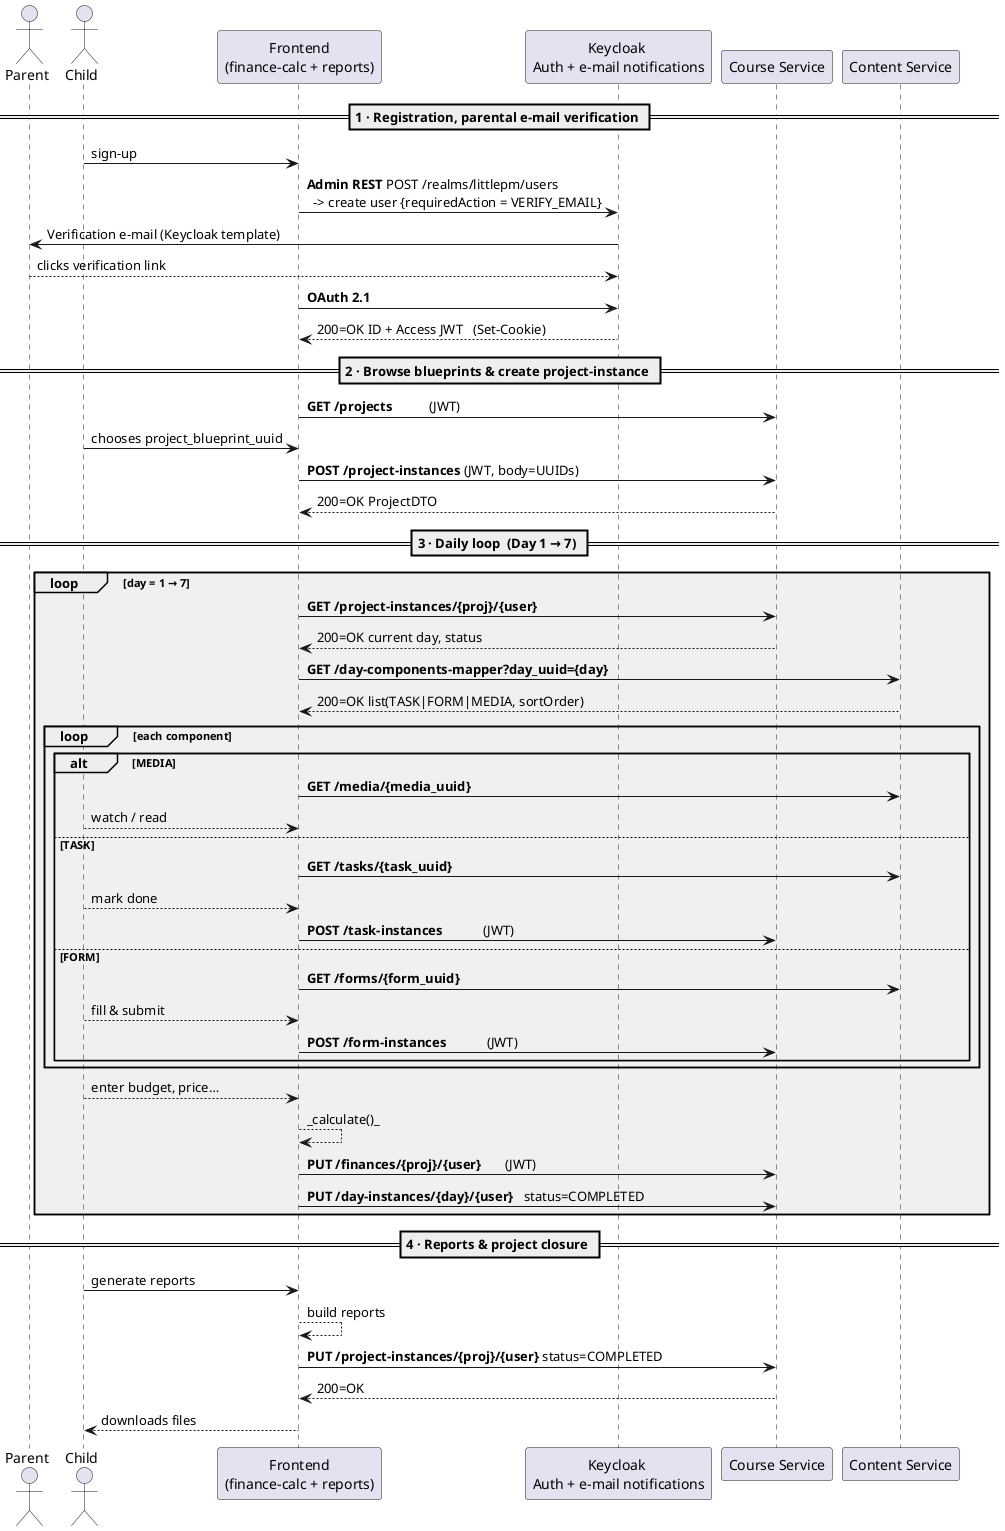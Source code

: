 @startuml

skinparam package {
    FontSize 13
    FontStyle bold
    BackgroundColor #F0F0F0
}

actor Parent
actor Child

participant "Frontend\n(finance-calc + reports)"      as FE
participant "Keycloak \nAuth + e-mail notifications"    as KC
participant "Course Service"  as COURSE
participant "Content Service" as CONTENT

== 1 · Registration, parental e-mail verification ==
Child  -> FE     : sign-up 
FE     -> KC     : **Admin REST** POST /realms/littlepm/users\n  -> create user {requiredAction = VERIFY_EMAIL}
KC     -> Parent : Verification e-mail (Keycloak template)
Parent --> KC    : clicks verification link 
FE     -> KC     : **OAuth 2.1** 
KC     --> FE    : 200=OK ID + Access JWT   (Set-Cookie)


== 2 · Browse blueprints & create project-instance ==
FE     -> COURSE : **GET /projects**           (JWT)
Child  -> FE     : chooses project_blueprint_uuid
FE     -> COURSE : **POST /project-instances** (JWT, body=UUIDs)
COURSE --> FE    : 200=OK ProjectDTO 

== 3 · Daily loop  (Day 1 → 7) ==
loop day = 1 → 7
  ' 3.1 progress/meta
  FE  -> COURSE  : **GET /project-instances/{proj}/{user}**
  COURSE--> FE   : 200=OK current day, status

  ' 3.2 teaching content
  FE  -> CONTENT : **GET /day-components-mapper?day_uuid={day}**
  CONTENT --> FE : 200=OK list(TASK|FORM|MEDIA, sortOrder)

  ' 3.3 execute components
  loop each component
    alt MEDIA
      FE -> CONTENT : **GET /media/{media_uuid}**
      Child --> FE  : watch / read
    else TASK
      FE -> CONTENT : **GET /tasks/{task_uuid}**
      Child --> FE  : mark done
      FE -> COURSE  : **POST /task-instances**            (JWT)
    else FORM
      FE -> CONTENT : **GET /forms/{form_uuid}**
      Child --> FE  : fill & submit
      FE -> COURSE  : **POST /form-instances**            (JWT)
    end
  end

  ' 3.4 client-side finance
  Child --> FE : enter budget, price…
  FE    --> FE : _calculate()_  
  FE    -> COURSE : **PUT /finances/{proj}/{user}**       (JWT)

  ' 3.5 day complete & e-mail reminder
  FE    -> COURSE : **PUT /day-instances/{day}/{user}**   status=COMPLETED
end

== 4 · Reports & project closure ==
Child -> FE     : generate reports
FE    --> FE    : build reports
FE    -> COURSE : **PUT /project-instances/{proj}/{user}** status=COMPLETED
COURSE--> FE    : 200=OK
Child <-- FE    : downloads files

@enduml
